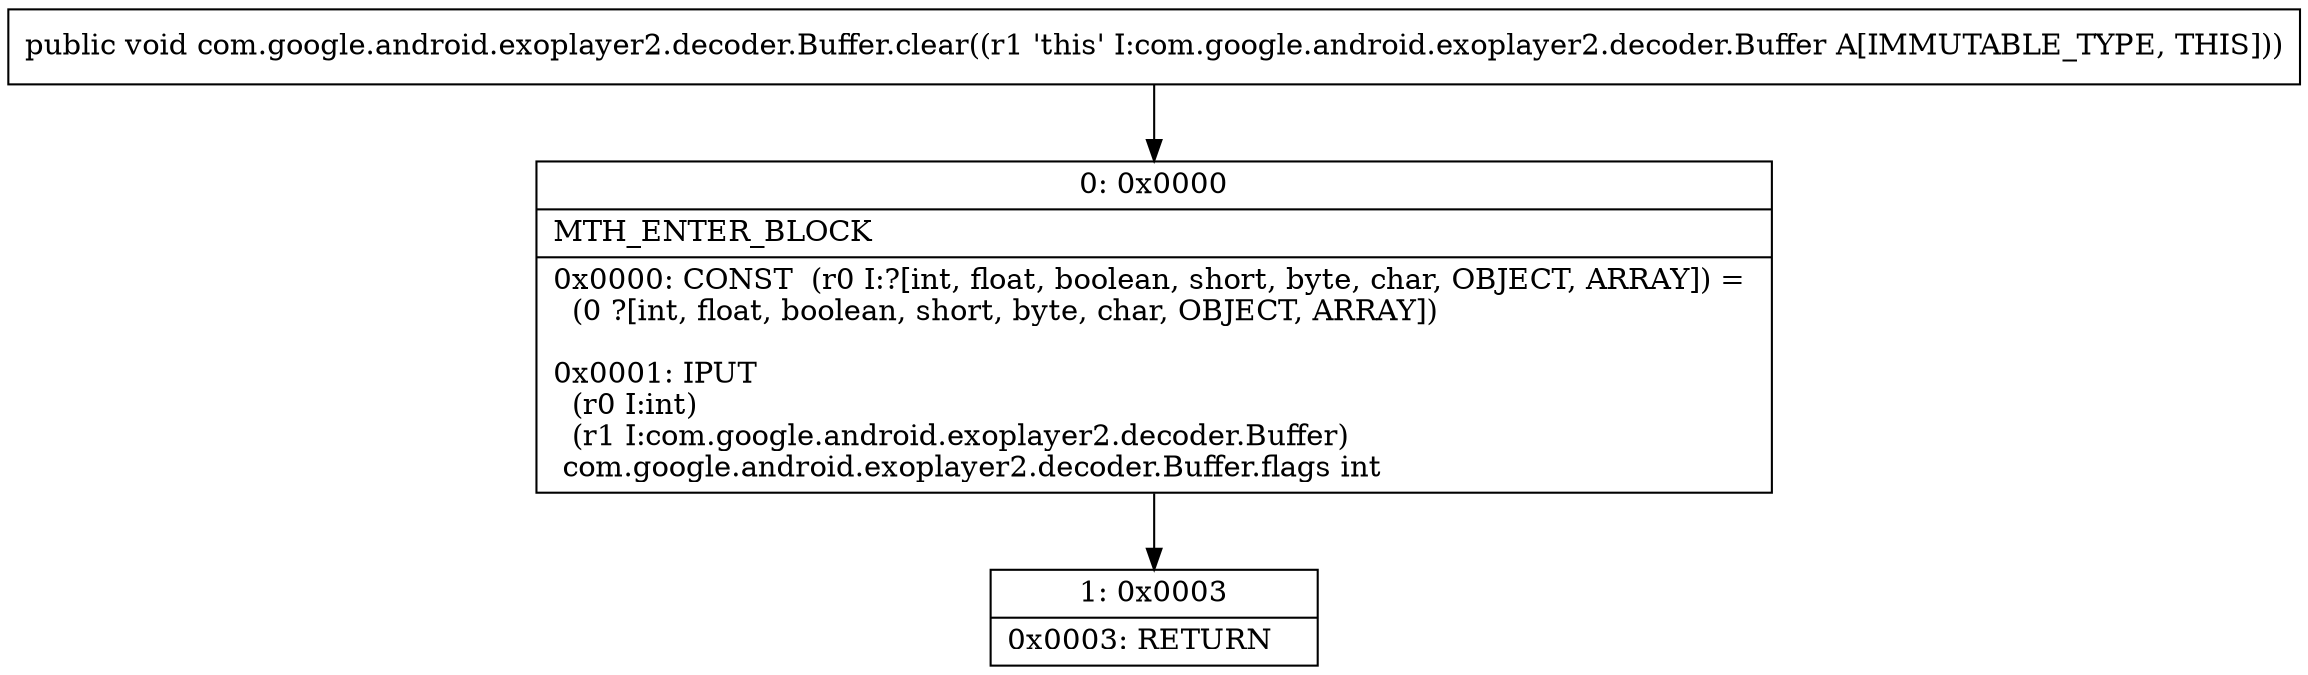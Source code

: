 digraph "CFG forcom.google.android.exoplayer2.decoder.Buffer.clear()V" {
Node_0 [shape=record,label="{0\:\ 0x0000|MTH_ENTER_BLOCK\l|0x0000: CONST  (r0 I:?[int, float, boolean, short, byte, char, OBJECT, ARRAY]) = \l  (0 ?[int, float, boolean, short, byte, char, OBJECT, ARRAY])\l \l0x0001: IPUT  \l  (r0 I:int)\l  (r1 I:com.google.android.exoplayer2.decoder.Buffer)\l com.google.android.exoplayer2.decoder.Buffer.flags int \l}"];
Node_1 [shape=record,label="{1\:\ 0x0003|0x0003: RETURN   \l}"];
MethodNode[shape=record,label="{public void com.google.android.exoplayer2.decoder.Buffer.clear((r1 'this' I:com.google.android.exoplayer2.decoder.Buffer A[IMMUTABLE_TYPE, THIS])) }"];
MethodNode -> Node_0;
Node_0 -> Node_1;
}

